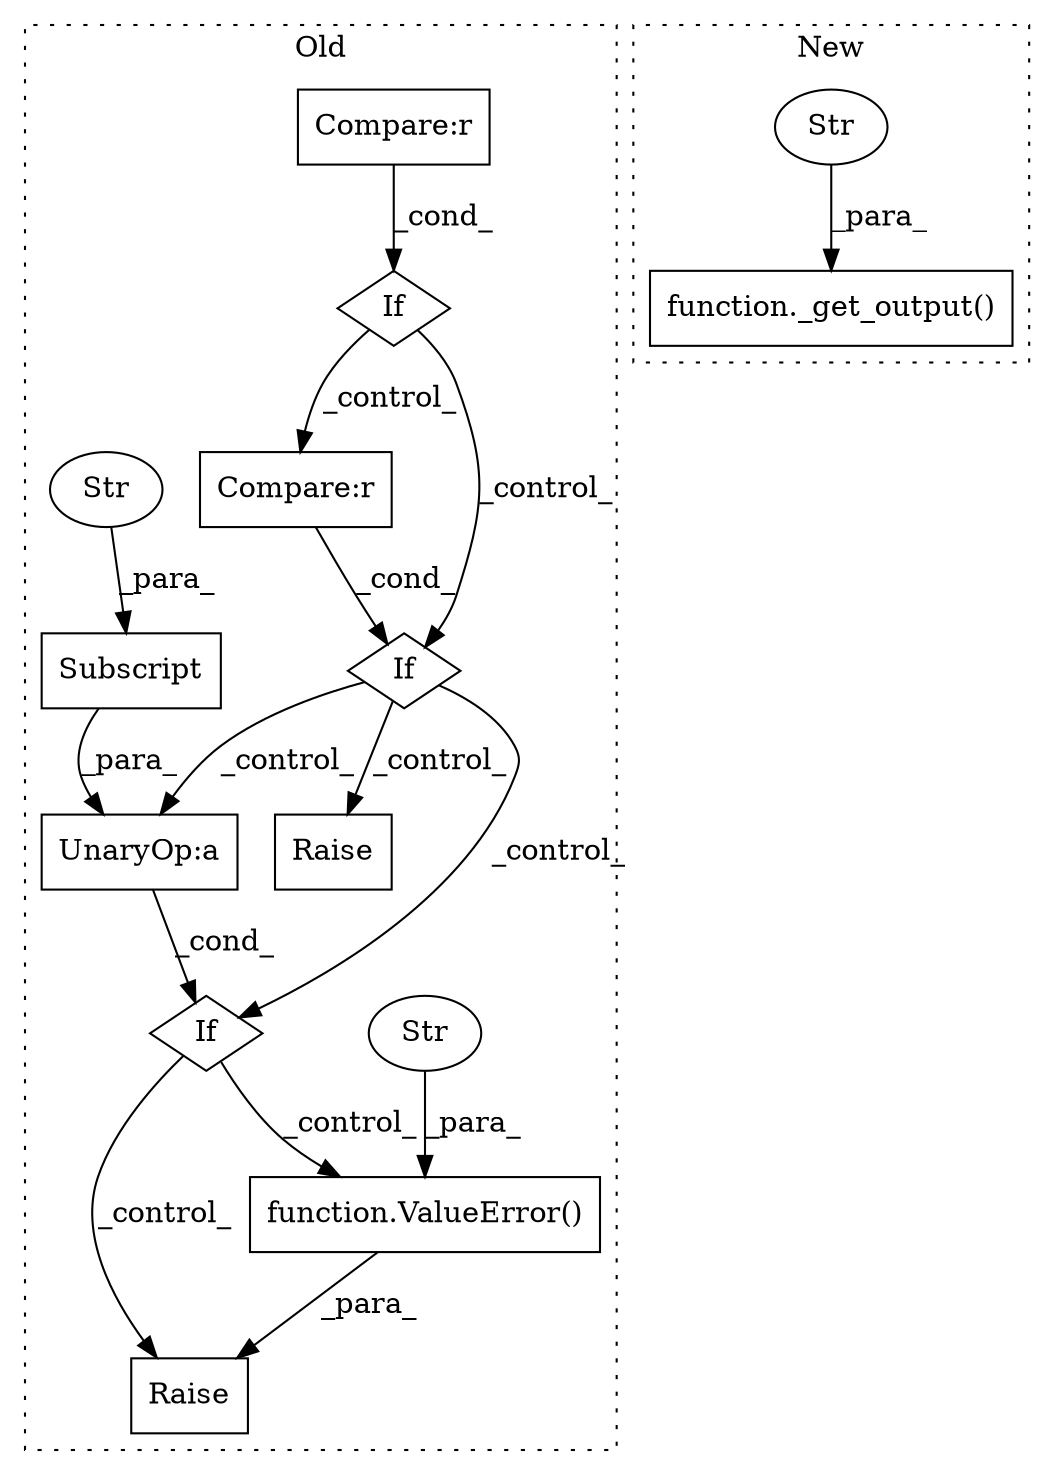 digraph G {
subgraph cluster0 {
1 [label="function.ValueError()" a="75" s="2274,2328" l="11,1" shape="box"];
3 [label="If" a="96" s="2036" l="3" shape="diamond"];
4 [label="UnaryOp:a" a="61" s="2236" l="30" shape="box"];
5 [label="If" a="96" s="2233" l="3" shape="diamond"];
6 [label="Compare:r" a="40" s="2039" l="23" shape="box"];
8 [label="Str" a="66" s="2285" l="43" shape="ellipse"];
9 [label="Raise" a="91" s="2268" l="6" shape="box"];
10 [label="If" a="96" s="2005" l="3" shape="diamond"];
11 [label="Compare:r" a="40" s="2008" l="18" shape="box"];
12 [label="Raise" a="91" s="2162" l="6" shape="box"];
13 [label="Subscript" a="63" s="2240,0" l="26,0" shape="box"];
14 [label="Str" a="66" s="2253" l="12" shape="ellipse"];
label = "Old";
style="dotted";
}
subgraph cluster1 {
2 [label="function._get_output()" a="75" s="2083,2116" l="12,1" shape="box"];
7 [label="Str" a="66" s="2106" l="10" shape="ellipse"];
label = "New";
style="dotted";
}
1 -> 9 [label="_para_"];
3 -> 5 [label="_control_"];
3 -> 12 [label="_control_"];
3 -> 4 [label="_control_"];
4 -> 5 [label="_cond_"];
5 -> 1 [label="_control_"];
5 -> 9 [label="_control_"];
6 -> 3 [label="_cond_"];
7 -> 2 [label="_para_"];
8 -> 1 [label="_para_"];
10 -> 6 [label="_control_"];
10 -> 3 [label="_control_"];
11 -> 10 [label="_cond_"];
13 -> 4 [label="_para_"];
14 -> 13 [label="_para_"];
}